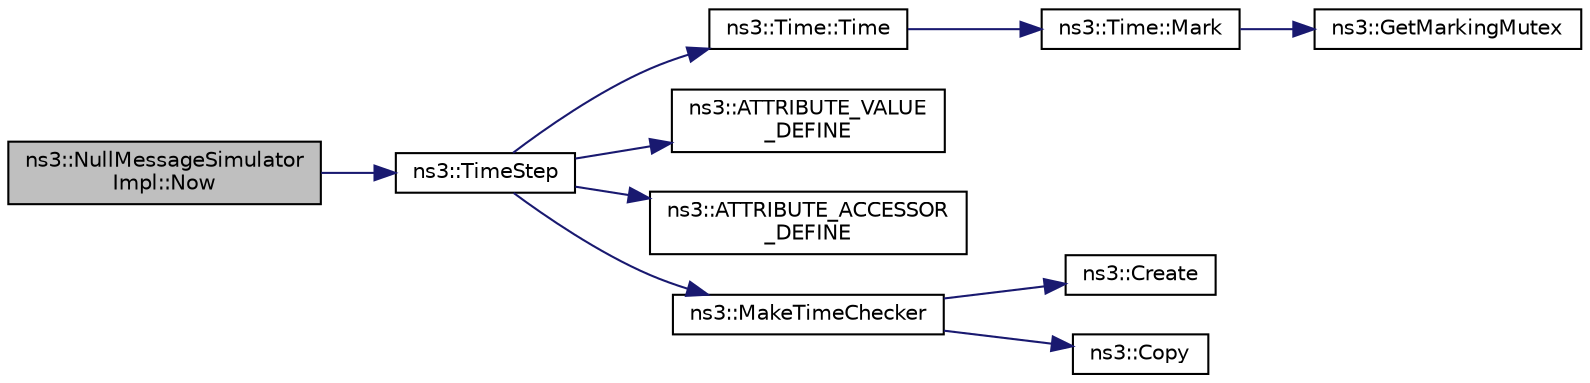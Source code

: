 digraph "ns3::NullMessageSimulatorImpl::Now"
{
  edge [fontname="Helvetica",fontsize="10",labelfontname="Helvetica",labelfontsize="10"];
  node [fontname="Helvetica",fontsize="10",shape=record];
  rankdir="LR";
  Node1 [label="ns3::NullMessageSimulator\lImpl::Now",height=0.2,width=0.4,color="black", fillcolor="grey75", style="filled", fontcolor="black"];
  Node1 -> Node2 [color="midnightblue",fontsize="10",style="solid"];
  Node2 [label="ns3::TimeStep",height=0.2,width=0.4,color="black", fillcolor="white", style="filled",URL="$d9/d7d/group__time.html#ga464a3c1cbb458c6c3ed3bd5ce9506758"];
  Node2 -> Node3 [color="midnightblue",fontsize="10",style="solid"];
  Node3 [label="ns3::Time::Time",height=0.2,width=0.4,color="black", fillcolor="white", style="filled",URL="$dc/d04/classns3_1_1Time.html#a8a39dc1b8cbbd7fe6d940e492d1b925e"];
  Node3 -> Node4 [color="midnightblue",fontsize="10",style="solid"];
  Node4 [label="ns3::Time::Mark",height=0.2,width=0.4,color="black", fillcolor="white", style="filled",URL="$dc/d04/classns3_1_1Time.html#aa7eef2a1119c1c4855d99f1e83d44c54"];
  Node4 -> Node5 [color="midnightblue",fontsize="10",style="solid"];
  Node5 [label="ns3::GetMarkingMutex",height=0.2,width=0.4,color="black", fillcolor="white", style="filled",URL="$d7/d2e/namespacens3.html#ac4356aa982bd2ddb0f7ebbf94539919d"];
  Node2 -> Node6 [color="midnightblue",fontsize="10",style="solid"];
  Node6 [label="ns3::ATTRIBUTE_VALUE\l_DEFINE",height=0.2,width=0.4,color="black", fillcolor="white", style="filled",URL="$d7/d2e/namespacens3.html#acf005ec304ea27ef04c9bb0aacf3eda3"];
  Node2 -> Node7 [color="midnightblue",fontsize="10",style="solid"];
  Node7 [label="ns3::ATTRIBUTE_ACCESSOR\l_DEFINE",height=0.2,width=0.4,color="black", fillcolor="white", style="filled",URL="$d7/d2e/namespacens3.html#adb43ea88fb1d0a2534c3c9839364b039"];
  Node2 -> Node8 [color="midnightblue",fontsize="10",style="solid"];
  Node8 [label="ns3::MakeTimeChecker",height=0.2,width=0.4,color="black", fillcolor="white", style="filled",URL="$d9/d7d/group__time.html#ga7032965bd4afa578691d88c09e4481c1",tooltip="Helper to make a Time checker with bounded range. Both limits are inclusive. "];
  Node8 -> Node9 [color="midnightblue",fontsize="10",style="solid"];
  Node9 [label="ns3::Create",height=0.2,width=0.4,color="black", fillcolor="white", style="filled",URL="$d2/df2/group__ptr.html#ga0406dd2d929ceac05ce39d4579fa3e4b"];
  Node8 -> Node10 [color="midnightblue",fontsize="10",style="solid"];
  Node10 [label="ns3::Copy",height=0.2,width=0.4,color="black", fillcolor="white", style="filled",URL="$d7/d2e/namespacens3.html#a952d99f6d759fee74dda19f308451bc1"];
}
